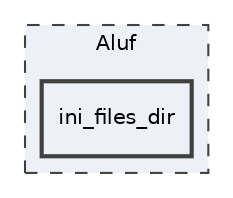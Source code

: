 digraph "C:/Users/user/OneDrive/REPOS/DavidkaBenAvraham/Katia/Aluf/ini_files_dir"
{
 // LATEX_PDF_SIZE
  edge [fontname="Helvetica",fontsize="10",labelfontname="Helvetica",labelfontsize="10"];
  node [fontname="Helvetica",fontsize="10",shape=record];
  compound=true
  subgraph clusterdir_ed9cca3ff638ca45bfb2d6e153ca4178 {
    graph [ bgcolor="#edf0f7", pencolor="grey25", style="filled,dashed,", label="Aluf", fontname="Helvetica", fontsize="10", URL="dir_ed9cca3ff638ca45bfb2d6e153ca4178.html"]
  dir_f07eaf200ed14d2afc13824a8cd80925 [shape=box, label="ini_files_dir", style="filled,bold,", fillcolor="#edf0f7", color="grey25", URL="dir_f07eaf200ed14d2afc13824a8cd80925.html"];
  }
}
